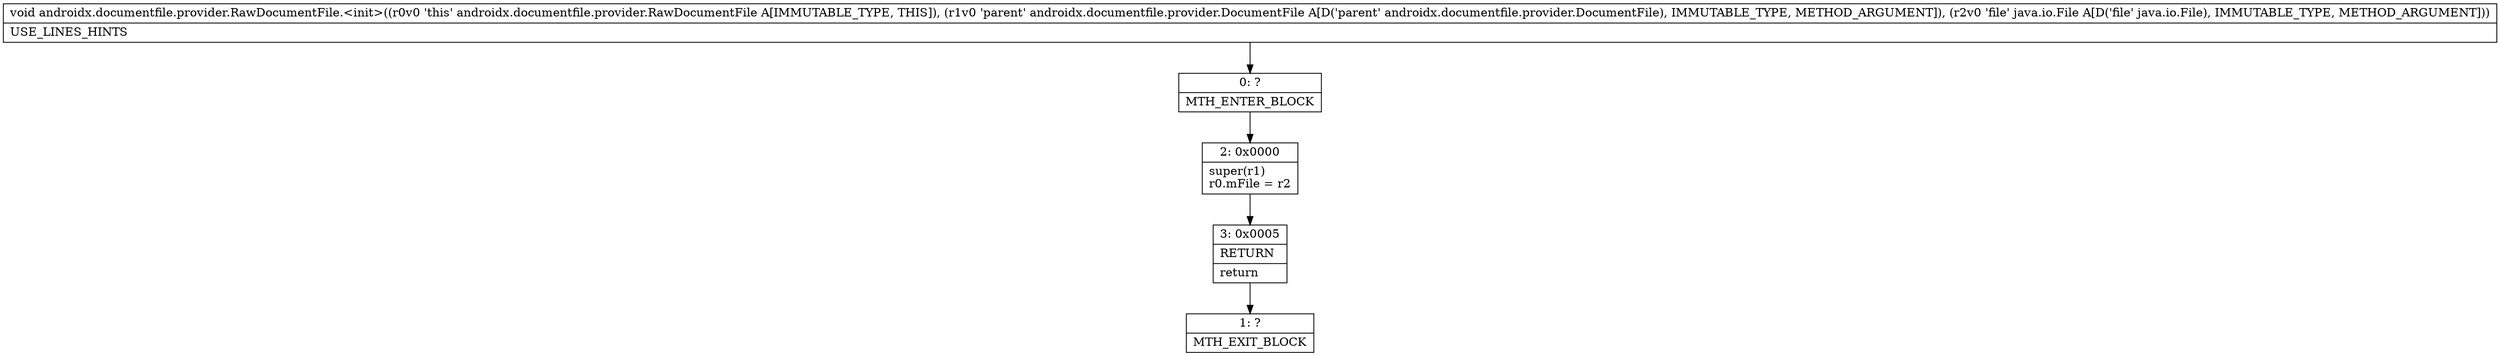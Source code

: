 digraph "CFG forandroidx.documentfile.provider.RawDocumentFile.\<init\>(Landroidx\/documentfile\/provider\/DocumentFile;Ljava\/io\/File;)V" {
Node_0 [shape=record,label="{0\:\ ?|MTH_ENTER_BLOCK\l}"];
Node_2 [shape=record,label="{2\:\ 0x0000|super(r1)\lr0.mFile = r2\l}"];
Node_3 [shape=record,label="{3\:\ 0x0005|RETURN\l|return\l}"];
Node_1 [shape=record,label="{1\:\ ?|MTH_EXIT_BLOCK\l}"];
MethodNode[shape=record,label="{void androidx.documentfile.provider.RawDocumentFile.\<init\>((r0v0 'this' androidx.documentfile.provider.RawDocumentFile A[IMMUTABLE_TYPE, THIS]), (r1v0 'parent' androidx.documentfile.provider.DocumentFile A[D('parent' androidx.documentfile.provider.DocumentFile), IMMUTABLE_TYPE, METHOD_ARGUMENT]), (r2v0 'file' java.io.File A[D('file' java.io.File), IMMUTABLE_TYPE, METHOD_ARGUMENT]))  | USE_LINES_HINTS\l}"];
MethodNode -> Node_0;Node_0 -> Node_2;
Node_2 -> Node_3;
Node_3 -> Node_1;
}

